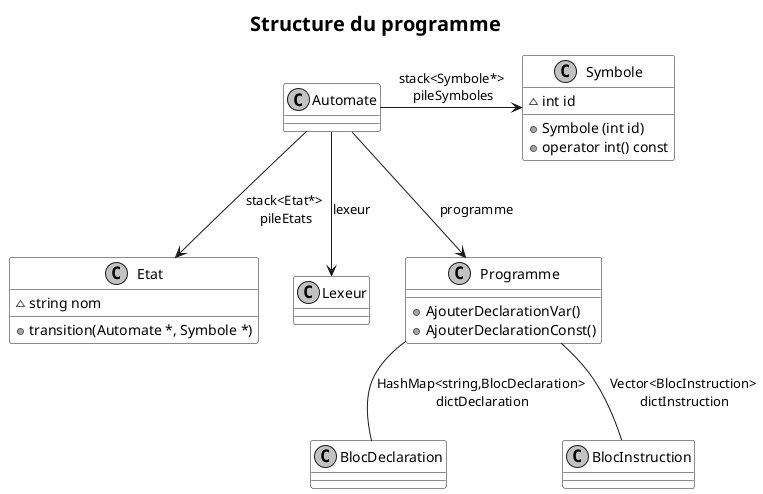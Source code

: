 @startuml
skinparam monochrome true
skinparam shadowing false
skinparam TitleFontSize 20
skinparam sequenceTitleFontSize 20
skinparam sequenceTitleFontStyle plain

skinparam class {
	BackgroundColor white
	BackgroundColor<<Warning>> lightblue
}

title Structure du programme

class Symbole{
	~int id
	+Symbole (int id)
	+operator int() const
}

class Automate{

}

Automate -> Symbole : stack<Symbole*>\n pileSymboles
Automate --> Etat : stack<Etat*>\n pileEtats
Automate --> Lexeur : lexeur
Automate --> Programme : programme

class Etat{
    ~string nom
    +transition(Automate *, Symbole *)
}

class Programme{

 +AjouterDeclarationVar()
 +AjouterDeclarationConst()

}

Programme -- BlocDeclaration : HashMap<string,BlocDeclaration>\n dictDeclaration
Programme -- BlocInstruction : Vector<BlocInstruction>\n dictInstruction






class Lexeur{

}

@enduml
